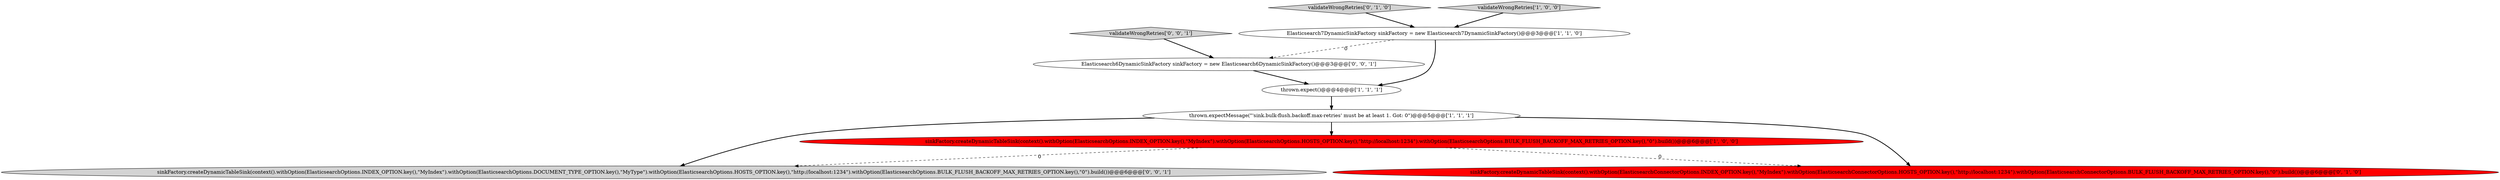 digraph {
9 [style = filled, label = "sinkFactory.createDynamicTableSink(context().withOption(ElasticsearchOptions.INDEX_OPTION.key(),\"MyIndex\").withOption(ElasticsearchOptions.DOCUMENT_TYPE_OPTION.key(),\"MyType\").withOption(ElasticsearchOptions.HOSTS_OPTION.key(),\"http://localhost:1234\").withOption(ElasticsearchOptions.BULK_FLUSH_BACKOFF_MAX_RETRIES_OPTION.key(),\"0\").build())@@@6@@@['0', '0', '1']", fillcolor = lightgray, shape = ellipse image = "AAA0AAABBB3BBB"];
1 [style = filled, label = "thrown.expectMessage(\"'sink.bulk-flush.backoff.max-retries' must be at least 1. Got: 0\")@@@5@@@['1', '1', '1']", fillcolor = white, shape = ellipse image = "AAA0AAABBB1BBB"];
5 [style = filled, label = "validateWrongRetries['0', '1', '0']", fillcolor = lightgray, shape = diamond image = "AAA0AAABBB2BBB"];
0 [style = filled, label = "sinkFactory.createDynamicTableSink(context().withOption(ElasticsearchOptions.INDEX_OPTION.key(),\"MyIndex\").withOption(ElasticsearchOptions.HOSTS_OPTION.key(),\"http://localhost:1234\").withOption(ElasticsearchOptions.BULK_FLUSH_BACKOFF_MAX_RETRIES_OPTION.key(),\"0\").build())@@@6@@@['1', '0', '0']", fillcolor = red, shape = ellipse image = "AAA1AAABBB1BBB"];
3 [style = filled, label = "Elasticsearch7DynamicSinkFactory sinkFactory = new Elasticsearch7DynamicSinkFactory()@@@3@@@['1', '1', '0']", fillcolor = white, shape = ellipse image = "AAA0AAABBB1BBB"];
7 [style = filled, label = "validateWrongRetries['0', '0', '1']", fillcolor = lightgray, shape = diamond image = "AAA0AAABBB3BBB"];
4 [style = filled, label = "validateWrongRetries['1', '0', '0']", fillcolor = lightgray, shape = diamond image = "AAA0AAABBB1BBB"];
8 [style = filled, label = "Elasticsearch6DynamicSinkFactory sinkFactory = new Elasticsearch6DynamicSinkFactory()@@@3@@@['0', '0', '1']", fillcolor = white, shape = ellipse image = "AAA0AAABBB3BBB"];
2 [style = filled, label = "thrown.expect()@@@4@@@['1', '1', '1']", fillcolor = white, shape = ellipse image = "AAA0AAABBB1BBB"];
6 [style = filled, label = "sinkFactory.createDynamicTableSink(context().withOption(ElasticsearchConnectorOptions.INDEX_OPTION.key(),\"MyIndex\").withOption(ElasticsearchConnectorOptions.HOSTS_OPTION.key(),\"http://localhost:1234\").withOption(ElasticsearchConnectorOptions.BULK_FLUSH_BACKOFF_MAX_RETRIES_OPTION.key(),\"0\").build())@@@6@@@['0', '1', '0']", fillcolor = red, shape = ellipse image = "AAA1AAABBB2BBB"];
5->3 [style = bold, label=""];
3->8 [style = dashed, label="0"];
4->3 [style = bold, label=""];
1->6 [style = bold, label=""];
1->0 [style = bold, label=""];
0->9 [style = dashed, label="0"];
3->2 [style = bold, label=""];
8->2 [style = bold, label=""];
7->8 [style = bold, label=""];
2->1 [style = bold, label=""];
1->9 [style = bold, label=""];
0->6 [style = dashed, label="0"];
}
